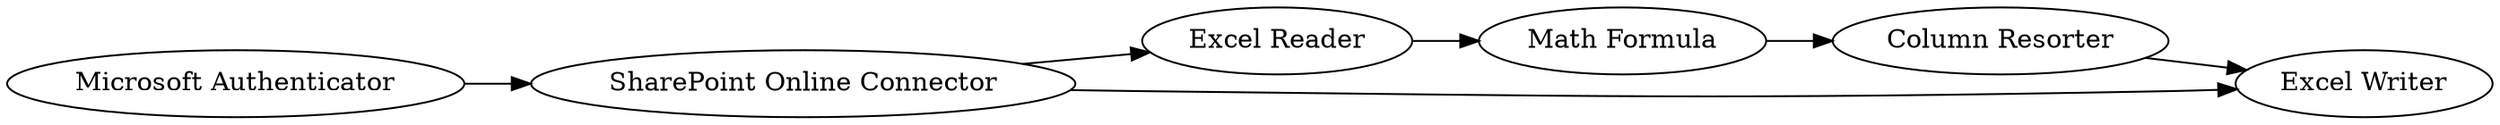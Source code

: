 digraph {
	1 [label="Excel Reader"]
	6 [label="Math Formula"]
	7 [label="Column Resorter"]
	8 [label="Microsoft Authenticator"]
	9 [label="SharePoint Online Connector"]
	10 [label="Excel Writer"]
	1 -> 6
	6 -> 7
	7 -> 10
	8 -> 9
	9 -> 1
	9 -> 10
	rankdir=LR
}
